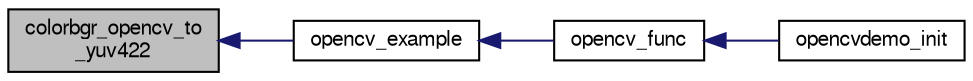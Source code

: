 digraph "colorbgr_opencv_to_yuv422"
{
  edge [fontname="FreeSans",fontsize="10",labelfontname="FreeSans",labelfontsize="10"];
  node [fontname="FreeSans",fontsize="10",shape=record];
  rankdir="LR";
  Node1 [label="colorbgr_opencv_to\l_yuv422",height=0.2,width=0.4,color="black", fillcolor="grey75", style="filled", fontcolor="black"];
  Node1 -> Node2 [dir="back",color="midnightblue",fontsize="10",style="solid",fontname="FreeSans"];
  Node2 [label="opencv_example",height=0.2,width=0.4,color="black", fillcolor="white", style="filled",URL="$opencv__example_8h.html#a6e9d13abcf561943ebba60b0b5f43565"];
  Node2 -> Node3 [dir="back",color="midnightblue",fontsize="10",style="solid",fontname="FreeSans"];
  Node3 [label="opencv_func",height=0.2,width=0.4,color="black", fillcolor="white", style="filled",URL="$cv__opencvdemo_8c.html#a8784b3fc20a615728bcc08abbad1d215"];
  Node3 -> Node4 [dir="back",color="midnightblue",fontsize="10",style="solid",fontname="FreeSans"];
  Node4 [label="opencvdemo_init",height=0.2,width=0.4,color="black", fillcolor="white", style="filled",URL="$cv__opencvdemo_8h.html#ad6b89073e490f7f45751cf66f4b97c4b"];
}
